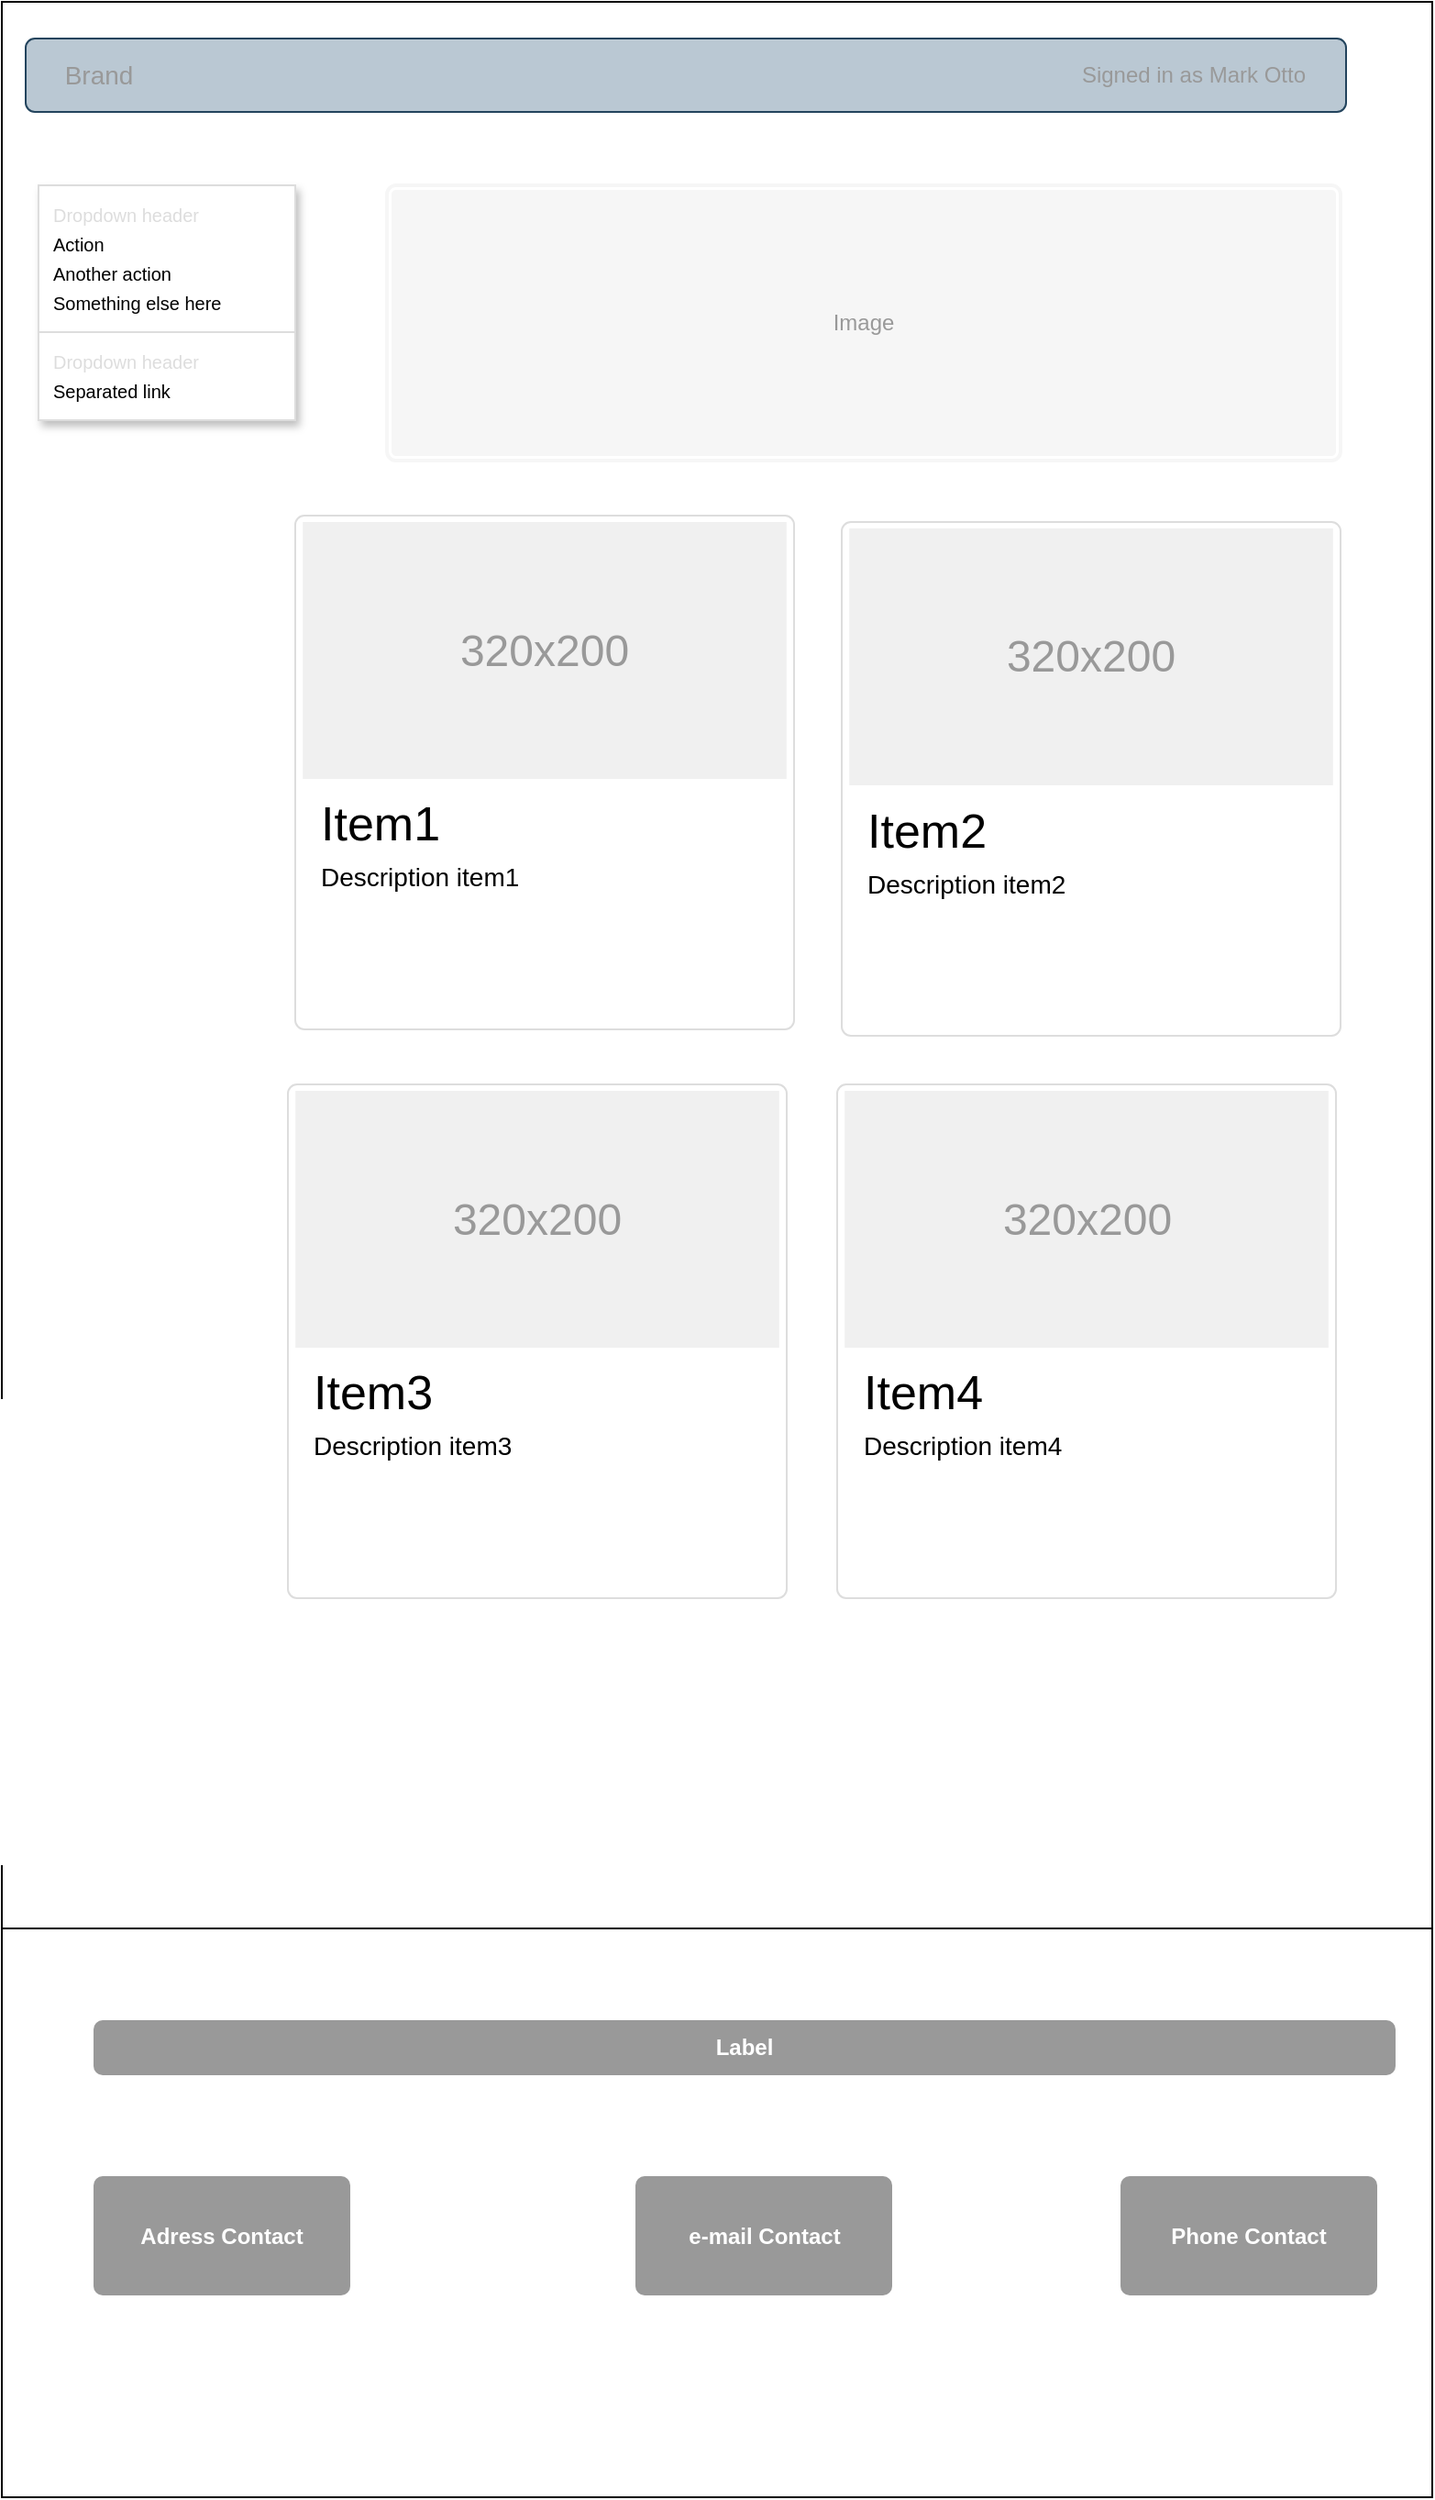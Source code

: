 <mxfile version="11.1.4" type="device"><diagram id="l8caxKDh6RXLoH3PECUv" name="Page-1"><mxGraphModel dx="868" dy="403" grid="1" gridSize="10" guides="1" tooltips="1" connect="1" arrows="1" fold="1" page="1" pageScale="1" pageWidth="827" pageHeight="1169" math="0" shadow="0"><root><mxCell id="0"/><mxCell id="1" parent="0"/><mxCell id="cOBdJWhMHnMdUPD2kfGR-1" value="" style="rounded=0;whiteSpace=wrap;html=1;" vertex="1" parent="1"><mxGeometry x="40" y="40" width="780" height="1050" as="geometry"/></mxCell><mxCell id="cOBdJWhMHnMdUPD2kfGR-2" value="" style="html=1;shadow=0;dashed=0;shape=mxgraph.bootstrap.rrect;rSize=5;fillColor=#bac8d3;strokeColor=#23445d;" vertex="1" parent="1"><mxGeometry x="53" y="60" width="720" height="40" as="geometry"/></mxCell><mxCell id="cOBdJWhMHnMdUPD2kfGR-3" value="Brand" style="html=1;shadow=0;dashed=0;shape=mxgraph.bootstrap.anchor;fontColor=#999999;fontSize=14;whiteSpace=wrap;resizeHeight=1;" vertex="1" parent="cOBdJWhMHnMdUPD2kfGR-2"><mxGeometry width="80" height="40" relative="1" as="geometry"/></mxCell><mxCell id="cOBdJWhMHnMdUPD2kfGR-4" value="Signed in as Mark Otto" style="html=1;shadow=0;dashed=0;shape=mxgraph.bootstrap.anchor;fontColor=#999999;align=right;spacingRight=20;whiteSpace=wrap;resizeHeight=1;" vertex="1" parent="cOBdJWhMHnMdUPD2kfGR-2"><mxGeometry x="1" width="160" height="40" relative="1" as="geometry"><mxPoint x="-160" as="offset"/></mxGeometry></mxCell><mxCell id="cOBdJWhMHnMdUPD2kfGR-5" value="" style="html=1;shadow=0;dashed=0;shape=mxgraph.bootstrap.rect;fillColor=#ffffff;strokeColor=#dddddd;shadow=1;whiteSpace=wrap;" vertex="1" parent="1"><mxGeometry x="60" y="140" width="140" height="128" as="geometry"/></mxCell><mxCell id="cOBdJWhMHnMdUPD2kfGR-6" value="Dropdown header" style="html=1;shadow=0;dashed=0;shape=mxgraph.bootstrap.rect;strokeColor=none;spacingLeft=6;align=left;fillColor=none;perimeter=none;fontColor=#dddddd;fontSize=10;whiteSpace=wrap;resizeWidth=1;" vertex="1" parent="cOBdJWhMHnMdUPD2kfGR-5"><mxGeometry width="140" height="16" relative="1" as="geometry"><mxPoint y="8" as="offset"/></mxGeometry></mxCell><mxCell id="cOBdJWhMHnMdUPD2kfGR-7" value="Action" style="html=1;shadow=0;dashed=0;shape=mxgraph.bootstrap.rect;strokeColor=none;spacingLeft=6;align=left;fillColor=none;perimeter=none;fontSize=10;whiteSpace=wrap;resizeWidth=1;" vertex="1" parent="cOBdJWhMHnMdUPD2kfGR-5"><mxGeometry width="140" height="16" relative="1" as="geometry"><mxPoint y="24" as="offset"/></mxGeometry></mxCell><mxCell id="cOBdJWhMHnMdUPD2kfGR-8" value="Another action" style="html=1;shadow=0;dashed=0;shape=mxgraph.bootstrap.rect;strokeColor=none;spacingLeft=6;align=left;fillColor=none;perimeter=none;fontSize=10;whiteSpace=wrap;resizeWidth=1;" vertex="1" parent="cOBdJWhMHnMdUPD2kfGR-5"><mxGeometry width="140" height="16" relative="1" as="geometry"><mxPoint y="40" as="offset"/></mxGeometry></mxCell><mxCell id="cOBdJWhMHnMdUPD2kfGR-9" value="Something else here" style="html=1;shadow=0;dashed=0;shape=mxgraph.bootstrap.rect;strokeColor=none;spacingLeft=6;align=left;fillColor=none;perimeter=none;fontSize=10;whiteSpace=wrap;resizeWidth=1;" vertex="1" parent="cOBdJWhMHnMdUPD2kfGR-5"><mxGeometry width="140" height="16" relative="1" as="geometry"><mxPoint y="56" as="offset"/></mxGeometry></mxCell><mxCell id="cOBdJWhMHnMdUPD2kfGR-10" value="" style="shape=line;strokeColor=#dddddd;perimeter=none;resizeWidth=1;" vertex="1" parent="cOBdJWhMHnMdUPD2kfGR-5"><mxGeometry width="140" height="16" relative="1" as="geometry"><mxPoint y="72" as="offset"/></mxGeometry></mxCell><mxCell id="cOBdJWhMHnMdUPD2kfGR-11" value="Dropdown header" style="html=1;shadow=0;dashed=0;shape=mxgraph.bootstrap.rect;strokeColor=none;spacingLeft=6;align=left;fillColor=none;perimeter=none;fontColor=#dddddd;fontSize=10;whiteSpace=wrap;resizeWidth=1;" vertex="1" parent="cOBdJWhMHnMdUPD2kfGR-5"><mxGeometry width="140" height="16" relative="1" as="geometry"><mxPoint y="88" as="offset"/></mxGeometry></mxCell><mxCell id="cOBdJWhMHnMdUPD2kfGR-12" value="Separated link" style="html=1;shadow=0;dashed=0;shape=mxgraph.bootstrap.rect;strokeColor=none;spacingLeft=6;align=left;fillColor=none;perimeter=none;fontSize=10;whiteSpace=wrap;resizeWidth=1;" vertex="1" parent="cOBdJWhMHnMdUPD2kfGR-5"><mxGeometry width="140" height="16" relative="1" as="geometry"><mxPoint y="104" as="offset"/></mxGeometry></mxCell><mxCell id="cOBdJWhMHnMdUPD2kfGR-13" value="Image" style="html=1;shadow=0;dashed=0;shape=mxgraph.bootstrap.image;align=center;rSize=5;strokeColor=#f6f6f6;fillColor=#f6f6f6;fontColor=#999999;strokeWidth=2;whiteSpace=wrap;" vertex="1" parent="1"><mxGeometry x="250" y="140" width="520" height="150" as="geometry"/></mxCell><mxCell id="cOBdJWhMHnMdUPD2kfGR-23" value="" style="html=1;shadow=0;dashed=0;shape=mxgraph.bootstrap.rrect;fillColor=#ffffff;rSize=5;strokeColor=#dddddd;" vertex="1" parent="1"><mxGeometry x="200" y="320" width="272" height="280" as="geometry"/></mxCell><mxCell id="cOBdJWhMHnMdUPD2kfGR-24" value="320x200" style="shape=rect;fontSize=24;fillColor=#f0f0f0;strokeColor=none;fontColor=#999999;whiteSpace=wrap;" vertex="1" parent="cOBdJWhMHnMdUPD2kfGR-23"><mxGeometry x="4.121" y="3.5" width="263.758" height="140" as="geometry"/></mxCell><mxCell id="cOBdJWhMHnMdUPD2kfGR-25" value="Item1" style="html=1;shadow=0;dashed=0;shape=mxgraph.bootstrap.anchor;fontSize=26;align=left;whiteSpace=wrap;" vertex="1" parent="cOBdJWhMHnMdUPD2kfGR-23"><mxGeometry x="12.364" y="154" width="247.273" height="28" as="geometry"/></mxCell><mxCell id="cOBdJWhMHnMdUPD2kfGR-26" value="Description item1" style="html=1;shadow=0;dashed=0;shape=mxgraph.bootstrap.anchor;strokeColor=#dddddd;whiteSpace=wrap;align=left;verticalAlign=top;fontSize=14;whiteSpace=wrap;" vertex="1" parent="cOBdJWhMHnMdUPD2kfGR-23"><mxGeometry x="12.364" y="182" width="247.273" height="56" as="geometry"/></mxCell><mxCell id="cOBdJWhMHnMdUPD2kfGR-29" value="" style="html=1;shadow=0;dashed=0;shape=mxgraph.bootstrap.rrect;fillColor=#ffffff;rSize=5;strokeColor=#dddddd;" vertex="1" parent="1"><mxGeometry x="498" y="323.5" width="272" height="280" as="geometry"/></mxCell><mxCell id="cOBdJWhMHnMdUPD2kfGR-30" value="320x200" style="shape=rect;fontSize=24;fillColor=#f0f0f0;strokeColor=none;fontColor=#999999;whiteSpace=wrap;" vertex="1" parent="cOBdJWhMHnMdUPD2kfGR-29"><mxGeometry x="4.121" y="3.5" width="263.758" height="140" as="geometry"/></mxCell><mxCell id="cOBdJWhMHnMdUPD2kfGR-31" value="Item2" style="html=1;shadow=0;dashed=0;shape=mxgraph.bootstrap.anchor;fontSize=26;align=left;whiteSpace=wrap;" vertex="1" parent="cOBdJWhMHnMdUPD2kfGR-29"><mxGeometry x="12.364" y="154" width="247.273" height="28" as="geometry"/></mxCell><mxCell id="cOBdJWhMHnMdUPD2kfGR-32" value="Description item2" style="html=1;shadow=0;dashed=0;shape=mxgraph.bootstrap.anchor;strokeColor=#dddddd;whiteSpace=wrap;align=left;verticalAlign=top;fontSize=14;whiteSpace=wrap;" vertex="1" parent="cOBdJWhMHnMdUPD2kfGR-29"><mxGeometry x="12.364" y="182" width="247.273" height="56" as="geometry"/></mxCell><mxCell id="cOBdJWhMHnMdUPD2kfGR-33" value="" style="html=1;shadow=0;dashed=0;shape=mxgraph.bootstrap.rrect;fillColor=#ffffff;rSize=5;strokeColor=#dddddd;" vertex="1" parent="1"><mxGeometry x="495.5" y="630" width="272" height="280" as="geometry"/></mxCell><mxCell id="cOBdJWhMHnMdUPD2kfGR-34" value="320x200" style="shape=rect;fontSize=24;fillColor=#f0f0f0;strokeColor=none;fontColor=#999999;whiteSpace=wrap;" vertex="1" parent="cOBdJWhMHnMdUPD2kfGR-33"><mxGeometry x="4.121" y="3.5" width="263.758" height="140" as="geometry"/></mxCell><mxCell id="cOBdJWhMHnMdUPD2kfGR-35" value="Item4" style="html=1;shadow=0;dashed=0;shape=mxgraph.bootstrap.anchor;fontSize=26;align=left;whiteSpace=wrap;" vertex="1" parent="cOBdJWhMHnMdUPD2kfGR-33"><mxGeometry x="12.364" y="154" width="247.273" height="28" as="geometry"/></mxCell><mxCell id="cOBdJWhMHnMdUPD2kfGR-36" value="Description item4" style="html=1;shadow=0;dashed=0;shape=mxgraph.bootstrap.anchor;strokeColor=#dddddd;whiteSpace=wrap;align=left;verticalAlign=top;fontSize=14;whiteSpace=wrap;" vertex="1" parent="cOBdJWhMHnMdUPD2kfGR-33"><mxGeometry x="12.364" y="182" width="247.273" height="56" as="geometry"/></mxCell><mxCell id="cOBdJWhMHnMdUPD2kfGR-37" value="" style="html=1;shadow=0;dashed=0;shape=mxgraph.bootstrap.rrect;fillColor=#ffffff;rSize=5;strokeColor=#dddddd;" vertex="1" parent="1"><mxGeometry x="196" y="630" width="272" height="280" as="geometry"/></mxCell><mxCell id="cOBdJWhMHnMdUPD2kfGR-38" value="320x200" style="shape=rect;fontSize=24;fillColor=#f0f0f0;strokeColor=none;fontColor=#999999;whiteSpace=wrap;" vertex="1" parent="cOBdJWhMHnMdUPD2kfGR-37"><mxGeometry x="4.121" y="3.5" width="263.758" height="140" as="geometry"/></mxCell><mxCell id="cOBdJWhMHnMdUPD2kfGR-39" value="Item3" style="html=1;shadow=0;dashed=0;shape=mxgraph.bootstrap.anchor;fontSize=26;align=left;whiteSpace=wrap;" vertex="1" parent="cOBdJWhMHnMdUPD2kfGR-37"><mxGeometry x="12.364" y="154" width="247.273" height="28" as="geometry"/></mxCell><mxCell id="cOBdJWhMHnMdUPD2kfGR-40" value="Description item3" style="html=1;shadow=0;dashed=0;shape=mxgraph.bootstrap.anchor;strokeColor=#dddddd;whiteSpace=wrap;align=left;verticalAlign=top;fontSize=14;whiteSpace=wrap;" vertex="1" parent="cOBdJWhMHnMdUPD2kfGR-37"><mxGeometry x="12.364" y="182" width="247.273" height="56" as="geometry"/></mxCell><mxCell id="cOBdJWhMHnMdUPD2kfGR-41" value="" style="rounded=0;whiteSpace=wrap;html=1;" vertex="1" parent="1"><mxGeometry x="40" y="1090" width="780" height="310" as="geometry"/></mxCell><mxCell id="cOBdJWhMHnMdUPD2kfGR-42" value="Label" style="html=1;shadow=0;dashed=0;shape=mxgraph.bootstrap.rrect;align=center;rSize=5;strokeColor=none;fillColor=#999999;fontColor=#ffffff;fontStyle=1;whiteSpace=wrap;" vertex="1" parent="1"><mxGeometry x="90" y="1140" width="710" height="30" as="geometry"/></mxCell><mxCell id="cOBdJWhMHnMdUPD2kfGR-43" value="Adress Contact" style="html=1;shadow=0;dashed=0;shape=mxgraph.bootstrap.rrect;align=center;rSize=5;strokeColor=none;fillColor=#999999;fontColor=#ffffff;fontStyle=1;whiteSpace=wrap;" vertex="1" parent="1"><mxGeometry x="90" y="1225" width="140" height="65" as="geometry"/></mxCell><mxCell id="cOBdJWhMHnMdUPD2kfGR-44" value="e-mail Contact" style="html=1;shadow=0;dashed=0;shape=mxgraph.bootstrap.rrect;align=center;rSize=5;strokeColor=none;fillColor=#999999;fontColor=#ffffff;fontStyle=1;whiteSpace=wrap;" vertex="1" parent="1"><mxGeometry x="385.5" y="1225" width="140" height="65" as="geometry"/></mxCell><mxCell id="cOBdJWhMHnMdUPD2kfGR-45" value="Phone Contact" style="html=1;shadow=0;dashed=0;shape=mxgraph.bootstrap.rrect;align=center;rSize=5;strokeColor=none;fillColor=#999999;fontColor=#ffffff;fontStyle=1;whiteSpace=wrap;" vertex="1" parent="1"><mxGeometry x="650" y="1225" width="140" height="65" as="geometry"/></mxCell></root></mxGraphModel></diagram></mxfile>